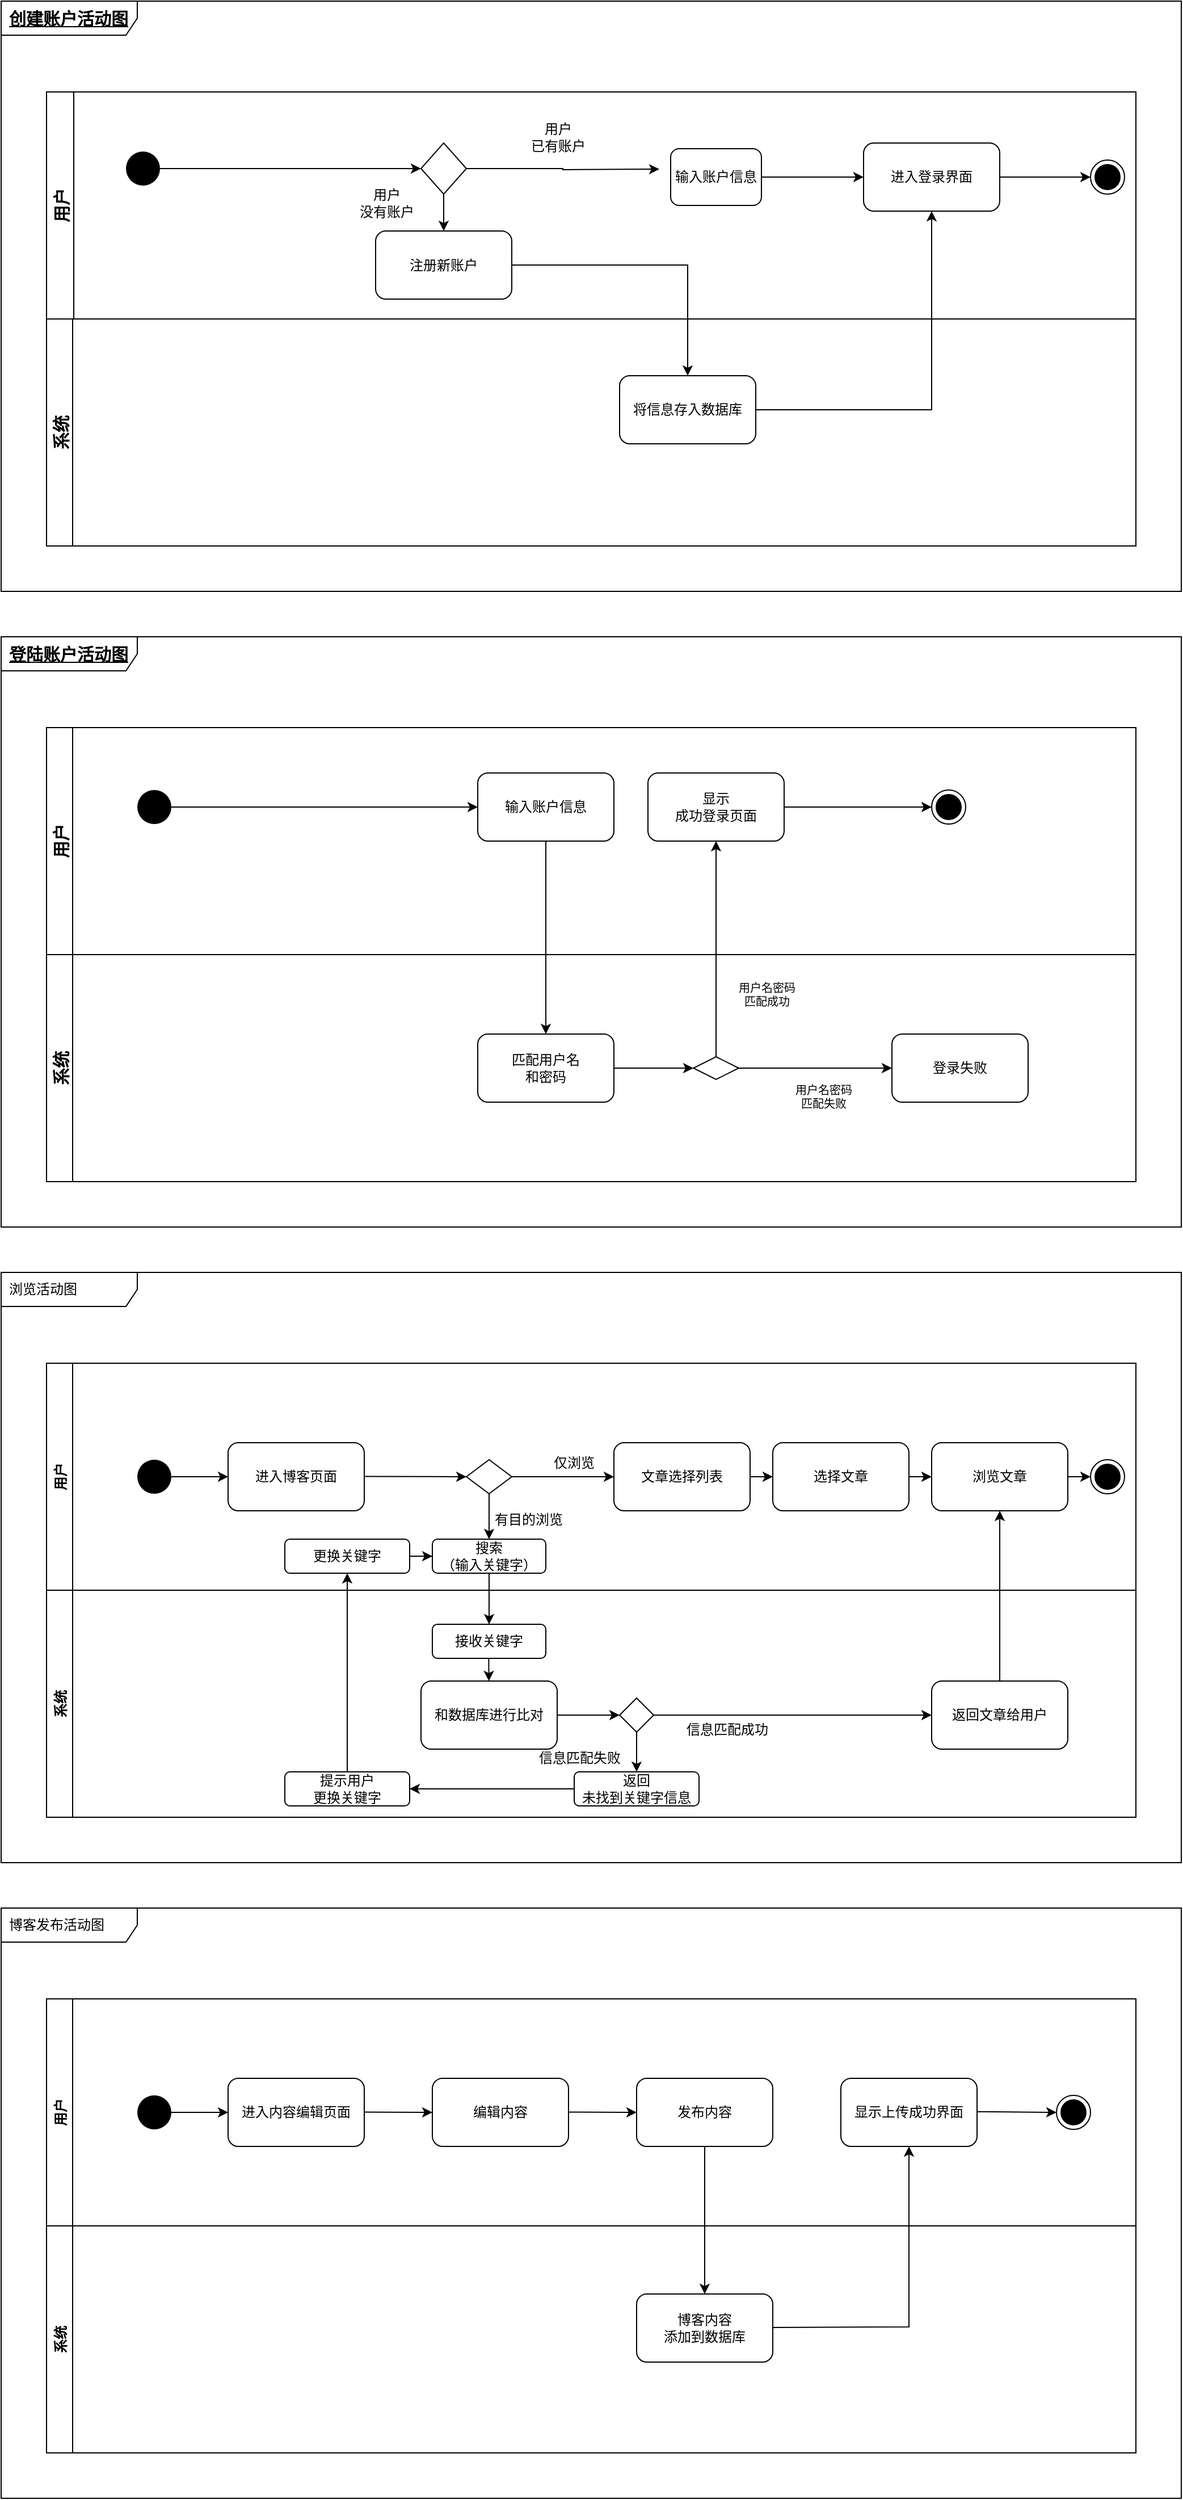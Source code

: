<mxfile version="18.0.7" type="device" pages="2"><diagram id="VyOUuFxo-4NVgqY9Qghv" name="Page-1"><mxGraphModel dx="-64" dy="1901" grid="1" gridSize="10" guides="1" tooltips="1" connect="1" arrows="1" fold="1" page="1" pageScale="1" pageWidth="850" pageHeight="1100" math="0" shadow="0"><root><mxCell id="0"/><mxCell id="1" parent="0"/><mxCell id="5uQV9UeN7LHkwGVn9AdT-33" value="浏览活动图" style="shape=umlFrame;whiteSpace=wrap;html=1;width=120;height=30;boundedLbl=1;verticalAlign=middle;align=left;spacingLeft=5;" parent="1" vertex="1"><mxGeometry x="1120" y="1080" width="1040" height="520" as="geometry"/></mxCell><mxCell id="mzjbOrU-5TcgiReOGmap-36" value="&lt;span style=&quot;font-weight: 700; text-align: center; text-decoration-line: underline;&quot;&gt;登陆账户活动图&lt;/span&gt;" style="shape=umlFrame;whiteSpace=wrap;html=1;width=120;height=30;boundedLbl=1;verticalAlign=middle;align=left;spacingLeft=5;fontSize=15;fillColor=none;" parent="1" vertex="1"><mxGeometry x="1120" y="520" width="1040" height="520" as="geometry"/></mxCell><mxCell id="mzjbOrU-5TcgiReOGmap-33" value="&lt;span style=&quot;font-weight: 700; text-align: center; text-decoration-line: underline;&quot;&gt;创建账户活动图&lt;/span&gt;" style="shape=umlFrame;whiteSpace=wrap;html=1;width=120;height=30;boundedLbl=1;verticalAlign=middle;align=left;spacingLeft=5;fontSize=15;fillColor=none;" parent="1" vertex="1"><mxGeometry x="1120" y="-40" width="1040" height="520" as="geometry"/></mxCell><mxCell id="5uQV9UeN7LHkwGVn9AdT-32" value="博客发布活动图" style="shape=umlFrame;whiteSpace=wrap;html=1;width=120;height=30;boundedLbl=1;verticalAlign=middle;align=left;spacingLeft=5;" parent="1" vertex="1"><mxGeometry x="1120" y="1640" width="1040" height="520" as="geometry"/></mxCell><mxCell id="5uQV9UeN7LHkwGVn9AdT-8" value="用户" style="swimlane;horizontal=0;" parent="1" vertex="1"><mxGeometry x="1160" y="1720" width="960" height="200" as="geometry"/></mxCell><mxCell id="5uQV9UeN7LHkwGVn9AdT-9" value="" style="ellipse;fillColor=#000000;strokeColor=none;" parent="5uQV9UeN7LHkwGVn9AdT-8" vertex="1"><mxGeometry x="80" y="85" width="30" height="30" as="geometry"/></mxCell><mxCell id="5uQV9UeN7LHkwGVn9AdT-14" value="进入内容编辑页面" style="rounded=1;whiteSpace=wrap;html=1;" parent="5uQV9UeN7LHkwGVn9AdT-8" vertex="1"><mxGeometry x="160" y="70" width="120" height="60" as="geometry"/></mxCell><mxCell id="5uQV9UeN7LHkwGVn9AdT-15" value="编辑内容&lt;span style=&quot;color: rgba(0, 0, 0, 0); font-family: monospace; font-size: 0px; text-align: start;&quot;&gt;%3CmxGraphModel%3E%3Croot%3E%3CmxCell%20id%3D%220%22%2F%3E%3CmxCell%20id%3D%221%22%20parent%3D%220%22%2F%3E%3CmxCell%20id%3D%222%22%20value%3D%22%E8%BF%9B%E5%85%A5%E7%BC%96%E8%BE%91%E9%A1%B5%E9%9D%A2%22%20style%3D%22rounded%3D1%3BwhiteSpace%3Dwrap%3Bhtml%3D1%3B%22%20vertex%3D%221%22%20parent%3D%221%22%3E%3CmxGeometry%20x%3D%22240%22%20y%3D%22270%22%20width%3D%22120%22%20height%3D%2260%22%20as%3D%22geometry%22%2F%3E%3C%2FmxCell%3E%3C%2Froot%3E%3C%2FmxGraphModel%3E&lt;/span&gt;" style="rounded=1;whiteSpace=wrap;html=1;" parent="5uQV9UeN7LHkwGVn9AdT-8" vertex="1"><mxGeometry x="340" y="70" width="120" height="60" as="geometry"/></mxCell><mxCell id="5uQV9UeN7LHkwGVn9AdT-16" value="发布内容" style="rounded=1;whiteSpace=wrap;html=1;" parent="5uQV9UeN7LHkwGVn9AdT-8" vertex="1"><mxGeometry x="520" y="70" width="120" height="60" as="geometry"/></mxCell><mxCell id="5uQV9UeN7LHkwGVn9AdT-18" value="显示上传成功界面" style="rounded=1;whiteSpace=wrap;html=1;" parent="5uQV9UeN7LHkwGVn9AdT-8" vertex="1"><mxGeometry x="700" y="70" width="120" height="60" as="geometry"/></mxCell><mxCell id="5uQV9UeN7LHkwGVn9AdT-21" value="" style="endArrow=classic;html=1;rounded=0;exitX=1;exitY=0.5;exitDx=0;exitDy=0;entryX=0;entryY=0.5;entryDx=0;entryDy=0;" parent="5uQV9UeN7LHkwGVn9AdT-8" target="5uQV9UeN7LHkwGVn9AdT-15" edge="1"><mxGeometry width="50" height="50" relative="1" as="geometry"><mxPoint x="280" y="99.76" as="sourcePoint"/><mxPoint x="330" y="99.76" as="targetPoint"/></mxGeometry></mxCell><mxCell id="5uQV9UeN7LHkwGVn9AdT-23" value="" style="endArrow=classic;html=1;rounded=0;exitX=1;exitY=0.5;exitDx=0;exitDy=0;entryX=0;entryY=0.5;entryDx=0;entryDy=0;" parent="5uQV9UeN7LHkwGVn9AdT-8" target="5uQV9UeN7LHkwGVn9AdT-16" edge="1"><mxGeometry width="50" height="50" relative="1" as="geometry"><mxPoint x="460" y="99.76" as="sourcePoint"/><mxPoint x="510" y="99.76" as="targetPoint"/></mxGeometry></mxCell><mxCell id="5uQV9UeN7LHkwGVn9AdT-27" value="" style="ellipse;html=1;shape=endState;fillColor=#000000;strokeColor=#000000;" parent="5uQV9UeN7LHkwGVn9AdT-8" vertex="1"><mxGeometry x="890" y="85" width="30" height="30" as="geometry"/></mxCell><mxCell id="5uQV9UeN7LHkwGVn9AdT-28" value="" style="endArrow=classic;html=1;rounded=0;exitX=1;exitY=0.5;exitDx=0;exitDy=0;entryX=0;entryY=0.5;entryDx=0;entryDy=0;" parent="5uQV9UeN7LHkwGVn9AdT-8" target="5uQV9UeN7LHkwGVn9AdT-27" edge="1"><mxGeometry width="50" height="50" relative="1" as="geometry"><mxPoint x="820" y="99.33" as="sourcePoint"/><mxPoint x="880" y="99.57" as="targetPoint"/></mxGeometry></mxCell><mxCell id="5uQV9UeN7LHkwGVn9AdT-19" value="" style="endArrow=classic;html=1;rounded=0;exitX=1;exitY=0.5;exitDx=0;exitDy=0;entryX=0;entryY=0.5;entryDx=0;entryDy=0;" parent="5uQV9UeN7LHkwGVn9AdT-8" source="5uQV9UeN7LHkwGVn9AdT-9" target="5uQV9UeN7LHkwGVn9AdT-14" edge="1"><mxGeometry width="50" height="50" relative="1" as="geometry"><mxPoint x="400" y="185" as="sourcePoint"/><mxPoint x="150" y="85" as="targetPoint"/></mxGeometry></mxCell><mxCell id="5uQV9UeN7LHkwGVn9AdT-10" value="系统" style="swimlane;horizontal=0;" parent="1" vertex="1"><mxGeometry x="1160" y="1920" width="960" height="200" as="geometry"/></mxCell><mxCell id="5uQV9UeN7LHkwGVn9AdT-17" value="博客内容&lt;br&gt;添加到数据库" style="rounded=1;whiteSpace=wrap;html=1;" parent="5uQV9UeN7LHkwGVn9AdT-10" vertex="1"><mxGeometry x="520" y="60" width="120" height="60" as="geometry"/></mxCell><mxCell id="5uQV9UeN7LHkwGVn9AdT-26" value="" style="endArrow=classic;html=1;rounded=0;exitX=1;exitY=0.5;exitDx=0;exitDy=0;entryX=0.5;entryY=1;entryDx=0;entryDy=0;" parent="5uQV9UeN7LHkwGVn9AdT-10" target="5uQV9UeN7LHkwGVn9AdT-18" edge="1"><mxGeometry width="50" height="50" relative="1" as="geometry"><mxPoint x="640" y="89.47" as="sourcePoint"/><mxPoint x="700" y="89.71" as="targetPoint"/><Array as="points"><mxPoint x="760" y="89"/></Array></mxGeometry></mxCell><mxCell id="5uQV9UeN7LHkwGVn9AdT-24" value="" style="endArrow=classic;html=1;rounded=0;exitX=0.5;exitY=1;exitDx=0;exitDy=0;entryX=0.5;entryY=0;entryDx=0;entryDy=0;" parent="1" source="5uQV9UeN7LHkwGVn9AdT-16" target="5uQV9UeN7LHkwGVn9AdT-17" edge="1"><mxGeometry width="50" height="50" relative="1" as="geometry"><mxPoint x="1690" y="1865" as="sourcePoint"/><mxPoint x="1730" y="1925" as="targetPoint"/></mxGeometry></mxCell><mxCell id="5uQV9UeN7LHkwGVn9AdT-34" value="用户" style="swimlane;horizontal=0;" parent="1" vertex="1"><mxGeometry x="1160" y="1160" width="960" height="200" as="geometry"/></mxCell><mxCell id="5uQV9UeN7LHkwGVn9AdT-35" value="" style="ellipse;fillColor=#000000;strokeColor=none;" parent="5uQV9UeN7LHkwGVn9AdT-34" vertex="1"><mxGeometry x="80" y="85" width="30" height="30" as="geometry"/></mxCell><mxCell id="5uQV9UeN7LHkwGVn9AdT-36" value="进入博客页面" style="rounded=1;whiteSpace=wrap;html=1;" parent="5uQV9UeN7LHkwGVn9AdT-34" vertex="1"><mxGeometry x="160" y="70" width="120" height="60" as="geometry"/></mxCell><mxCell id="5uQV9UeN7LHkwGVn9AdT-38" value="浏览文章" style="rounded=1;whiteSpace=wrap;html=1;" parent="5uQV9UeN7LHkwGVn9AdT-34" vertex="1"><mxGeometry x="780" y="70" width="120" height="60" as="geometry"/></mxCell><mxCell id="5uQV9UeN7LHkwGVn9AdT-40" value="" style="endArrow=classic;html=1;rounded=0;exitX=1;exitY=0.5;exitDx=0;exitDy=0;entryX=0;entryY=0.5;entryDx=0;entryDy=0;" parent="5uQV9UeN7LHkwGVn9AdT-34" target="5uQV9UeN7LHkwGVn9AdT-49" edge="1"><mxGeometry width="50" height="50" relative="1" as="geometry"><mxPoint x="280" y="99.76" as="sourcePoint"/><mxPoint x="340" y="100" as="targetPoint"/></mxGeometry></mxCell><mxCell id="5uQV9UeN7LHkwGVn9AdT-42" value="" style="ellipse;html=1;shape=endState;fillColor=#000000;strokeColor=#000000;" parent="5uQV9UeN7LHkwGVn9AdT-34" vertex="1"><mxGeometry x="920" y="85" width="30" height="30" as="geometry"/></mxCell><mxCell id="5uQV9UeN7LHkwGVn9AdT-43" value="" style="endArrow=classic;html=1;rounded=0;exitX=1;exitY=0.5;exitDx=0;exitDy=0;entryX=0;entryY=0.5;entryDx=0;entryDy=0;" parent="5uQV9UeN7LHkwGVn9AdT-34" source="5uQV9UeN7LHkwGVn9AdT-38" target="5uQV9UeN7LHkwGVn9AdT-42" edge="1"><mxGeometry width="50" height="50" relative="1" as="geometry"><mxPoint x="820" y="99.33" as="sourcePoint"/><mxPoint x="880" y="99.57" as="targetPoint"/></mxGeometry></mxCell><mxCell id="5uQV9UeN7LHkwGVn9AdT-49" value="" style="rhombus;" parent="5uQV9UeN7LHkwGVn9AdT-34" vertex="1"><mxGeometry x="370" y="85" width="40" height="30" as="geometry"/></mxCell><mxCell id="5uQV9UeN7LHkwGVn9AdT-50" value="仅浏览" style="text;html=1;strokeColor=none;fillColor=none;align=center;verticalAlign=middle;whiteSpace=wrap;rounded=0;" parent="5uQV9UeN7LHkwGVn9AdT-34" vertex="1"><mxGeometry x="430" y="80" width="70" height="15" as="geometry"/></mxCell><mxCell id="5uQV9UeN7LHkwGVn9AdT-53" value="有目的浏览" style="text;html=1;strokeColor=none;fillColor=none;align=center;verticalAlign=middle;whiteSpace=wrap;rounded=0;" parent="5uQV9UeN7LHkwGVn9AdT-34" vertex="1"><mxGeometry x="390" y="130" width="70" height="15" as="geometry"/></mxCell><mxCell id="5uQV9UeN7LHkwGVn9AdT-52" value="搜索&lt;br&gt;（输入关键字）" style="rounded=1;whiteSpace=wrap;html=1;" parent="5uQV9UeN7LHkwGVn9AdT-34" vertex="1"><mxGeometry x="340" y="155" width="100" height="30" as="geometry"/></mxCell><mxCell id="5uQV9UeN7LHkwGVn9AdT-57" value="" style="endArrow=classic;html=1;rounded=0;exitX=0.5;exitY=1;exitDx=0;exitDy=0;startArrow=none;entryX=0.5;entryY=0;entryDx=0;entryDy=0;" parent="5uQV9UeN7LHkwGVn9AdT-34" source="5uQV9UeN7LHkwGVn9AdT-49" target="5uQV9UeN7LHkwGVn9AdT-52" edge="1"><mxGeometry width="50" height="50" relative="1" as="geometry"><mxPoint x="389.33" y="130" as="sourcePoint"/><mxPoint x="389" y="145" as="targetPoint"/></mxGeometry></mxCell><mxCell id="8PAccev4c5ejMQWysNrV-1" value="文章选择列表" style="rounded=1;whiteSpace=wrap;html=1;" parent="5uQV9UeN7LHkwGVn9AdT-34" vertex="1"><mxGeometry x="500" y="70" width="120" height="60" as="geometry"/></mxCell><mxCell id="5uQV9UeN7LHkwGVn9AdT-47" value="" style="endArrow=classic;html=1;rounded=0;exitX=1;exitY=0.5;exitDx=0;exitDy=0;entryX=0;entryY=0.5;entryDx=0;entryDy=0;" parent="5uQV9UeN7LHkwGVn9AdT-34" source="5uQV9UeN7LHkwGVn9AdT-35" target="5uQV9UeN7LHkwGVn9AdT-36" edge="1"><mxGeometry width="50" height="50" relative="1" as="geometry"><mxPoint x="400" y="185" as="sourcePoint"/><mxPoint x="150" y="85" as="targetPoint"/></mxGeometry></mxCell><mxCell id="8PAccev4c5ejMQWysNrV-6" style="edgeStyle=orthogonalEdgeStyle;rounded=0;orthogonalLoop=1;jettySize=auto;html=1;" parent="5uQV9UeN7LHkwGVn9AdT-34" source="5uQV9UeN7LHkwGVn9AdT-83" target="5uQV9UeN7LHkwGVn9AdT-52" edge="1"><mxGeometry relative="1" as="geometry"/></mxCell><mxCell id="5uQV9UeN7LHkwGVn9AdT-83" value="更换关键字" style="rounded=1;whiteSpace=wrap;html=1;" parent="5uQV9UeN7LHkwGVn9AdT-34" vertex="1"><mxGeometry x="210" y="155" width="110" height="30" as="geometry"/></mxCell><mxCell id="mcRw-gzGUmot6vl-p1k1-1" value="" style="endArrow=classic;html=1;rounded=0;entryX=0;entryY=0.5;entryDx=0;entryDy=0;exitX=1;exitY=0.5;exitDx=0;exitDy=0;" edge="1" parent="5uQV9UeN7LHkwGVn9AdT-34" source="5uQV9UeN7LHkwGVn9AdT-49" target="8PAccev4c5ejMQWysNrV-1"><mxGeometry width="50" height="50" relative="1" as="geometry"><mxPoint x="480" y="180" as="sourcePoint"/><mxPoint x="520" y="130" as="targetPoint"/></mxGeometry></mxCell><mxCell id="5uQV9UeN7LHkwGVn9AdT-44" value="系统" style="swimlane;horizontal=0;" parent="1" vertex="1"><mxGeometry x="1160" y="1360" width="960" height="200" as="geometry"/></mxCell><mxCell id="5uQV9UeN7LHkwGVn9AdT-45" value="返回文章给用户" style="rounded=1;whiteSpace=wrap;html=1;" parent="5uQV9UeN7LHkwGVn9AdT-44" vertex="1"><mxGeometry x="780" y="80" width="120" height="60" as="geometry"/></mxCell><mxCell id="5uQV9UeN7LHkwGVn9AdT-54" value="和数据库进行比对" style="rounded=1;whiteSpace=wrap;html=1;" parent="5uQV9UeN7LHkwGVn9AdT-44" vertex="1"><mxGeometry x="330" y="80" width="120" height="60" as="geometry"/></mxCell><mxCell id="5uQV9UeN7LHkwGVn9AdT-56" value="接收关键字" style="rounded=1;whiteSpace=wrap;html=1;" parent="5uQV9UeN7LHkwGVn9AdT-44" vertex="1"><mxGeometry x="340" y="30" width="100" height="30" as="geometry"/></mxCell><mxCell id="5uQV9UeN7LHkwGVn9AdT-58" value="" style="endArrow=classic;html=1;rounded=0;exitX=0.5;exitY=1;exitDx=0;exitDy=0;startArrow=none;" parent="5uQV9UeN7LHkwGVn9AdT-44" target="5uQV9UeN7LHkwGVn9AdT-54" edge="1"><mxGeometry width="50" height="50" relative="1" as="geometry"><mxPoint x="389.67" y="60" as="sourcePoint"/><mxPoint x="389.67" y="100" as="targetPoint"/></mxGeometry></mxCell><mxCell id="5uQV9UeN7LHkwGVn9AdT-59" value="" style="endArrow=classic;html=1;rounded=0;exitX=1;exitY=0.5;exitDx=0;exitDy=0;entryX=0;entryY=0.5;entryDx=0;entryDy=0;" parent="5uQV9UeN7LHkwGVn9AdT-44" target="5uQV9UeN7LHkwGVn9AdT-62" edge="1"><mxGeometry width="50" height="50" relative="1" as="geometry"><mxPoint x="450" y="110.0" as="sourcePoint"/><mxPoint x="490" y="109.62" as="targetPoint"/></mxGeometry></mxCell><mxCell id="8PAccev4c5ejMQWysNrV-3" style="edgeStyle=orthogonalEdgeStyle;rounded=0;orthogonalLoop=1;jettySize=auto;html=1;" parent="5uQV9UeN7LHkwGVn9AdT-44" source="5uQV9UeN7LHkwGVn9AdT-62" target="5uQV9UeN7LHkwGVn9AdT-75" edge="1"><mxGeometry relative="1" as="geometry"/></mxCell><mxCell id="5uQV9UeN7LHkwGVn9AdT-62" value="" style="rhombus;" parent="5uQV9UeN7LHkwGVn9AdT-44" vertex="1"><mxGeometry x="505" y="95" width="30" height="30" as="geometry"/></mxCell><mxCell id="5uQV9UeN7LHkwGVn9AdT-72" value="信息匹配成功" style="text;html=1;strokeColor=none;fillColor=none;align=center;verticalAlign=middle;whiteSpace=wrap;rounded=0;" parent="5uQV9UeN7LHkwGVn9AdT-44" vertex="1"><mxGeometry x="560" y="115" width="80" height="15" as="geometry"/></mxCell><mxCell id="8PAccev4c5ejMQWysNrV-4" style="edgeStyle=orthogonalEdgeStyle;rounded=0;orthogonalLoop=1;jettySize=auto;html=1;" parent="5uQV9UeN7LHkwGVn9AdT-44" source="5uQV9UeN7LHkwGVn9AdT-75" target="5uQV9UeN7LHkwGVn9AdT-80" edge="1"><mxGeometry relative="1" as="geometry"/></mxCell><mxCell id="5uQV9UeN7LHkwGVn9AdT-75" value="返回&lt;br&gt;未找到关键字信息" style="rounded=1;whiteSpace=wrap;html=1;" parent="5uQV9UeN7LHkwGVn9AdT-44" vertex="1"><mxGeometry x="465" y="160" width="110" height="30" as="geometry"/></mxCell><mxCell id="5uQV9UeN7LHkwGVn9AdT-76" value="" style="endArrow=classic;html=1;rounded=0;exitX=1;exitY=0.5;exitDx=0;exitDy=0;entryX=0;entryY=0.5;entryDx=0;entryDy=0;" parent="5uQV9UeN7LHkwGVn9AdT-44" source="5uQV9UeN7LHkwGVn9AdT-62" target="5uQV9UeN7LHkwGVn9AdT-45" edge="1"><mxGeometry width="50" height="50" relative="1" as="geometry"><mxPoint x="550" y="140.38" as="sourcePoint"/><mxPoint x="590" y="140" as="targetPoint"/></mxGeometry></mxCell><mxCell id="5uQV9UeN7LHkwGVn9AdT-77" value="信息匹配失败" style="text;html=1;strokeColor=none;fillColor=none;align=center;verticalAlign=middle;whiteSpace=wrap;rounded=0;" parent="5uQV9UeN7LHkwGVn9AdT-44" vertex="1"><mxGeometry x="430" y="140" width="80" height="15" as="geometry"/></mxCell><mxCell id="5uQV9UeN7LHkwGVn9AdT-80" value="提示用户&lt;br&gt;更换关键字" style="rounded=1;whiteSpace=wrap;html=1;" parent="5uQV9UeN7LHkwGVn9AdT-44" vertex="1"><mxGeometry x="210" y="160" width="110" height="30" as="geometry"/></mxCell><mxCell id="5uQV9UeN7LHkwGVn9AdT-51" value="" style="endArrow=classic;html=1;rounded=0;exitX=0.5;exitY=1;exitDx=0;exitDy=0;startArrow=none;entryX=0.5;entryY=0;entryDx=0;entryDy=0;" parent="1" source="5uQV9UeN7LHkwGVn9AdT-52" target="5uQV9UeN7LHkwGVn9AdT-56" edge="1"><mxGeometry width="50" height="50" relative="1" as="geometry"><mxPoint x="1539.09" y="1275" as="sourcePoint"/><mxPoint x="1539" y="1370" as="targetPoint"/></mxGeometry></mxCell><mxCell id="5uQV9UeN7LHkwGVn9AdT-60" value="" style="endArrow=classic;html=1;rounded=0;exitX=0.5;exitY=0;exitDx=0;exitDy=0;startArrow=none;entryX=0.5;entryY=1;entryDx=0;entryDy=0;" parent="1" source="5uQV9UeN7LHkwGVn9AdT-45" target="5uQV9UeN7LHkwGVn9AdT-38" edge="1"><mxGeometry width="50" height="50" relative="1" as="geometry"><mxPoint x="1549.67" y="1410.0" as="sourcePoint"/><mxPoint x="1549.884" y="1465.0" as="targetPoint"/></mxGeometry></mxCell><mxCell id="mzjbOrU-5TcgiReOGmap-18" value="用户" style="swimlane;horizontal=0;fontSize=15;fillColor=none;startSize=24;" parent="1" vertex="1"><mxGeometry x="1160" y="40" width="960" height="200" as="geometry"/></mxCell><mxCell id="8PAccev4c5ejMQWysNrV-35" style="edgeStyle=orthogonalEdgeStyle;rounded=0;orthogonalLoop=1;jettySize=auto;html=1;entryX=0;entryY=0.5;entryDx=0;entryDy=0;" parent="mzjbOrU-5TcgiReOGmap-18" source="mzjbOrU-5TcgiReOGmap-19" target="mzjbOrU-5TcgiReOGmap-20" edge="1"><mxGeometry relative="1" as="geometry"/></mxCell><mxCell id="mzjbOrU-5TcgiReOGmap-19" value="" style="ellipse;fillColor=#000000;strokeColor=none;fontSize=16;" parent="mzjbOrU-5TcgiReOGmap-18" vertex="1"><mxGeometry x="70" y="52.5" width="30" height="30" as="geometry"/></mxCell><mxCell id="mzjbOrU-5TcgiReOGmap-20" value="" style="rhombus;whiteSpace=wrap;html=1;fontSize=16;fillColor=none;" parent="mzjbOrU-5TcgiReOGmap-18" vertex="1"><mxGeometry x="330" y="45" width="40" height="45" as="geometry"/></mxCell><mxCell id="mzjbOrU-5TcgiReOGmap-25" value="用户&lt;br&gt;没有账户" style="text;html=1;strokeColor=none;fillColor=none;align=center;verticalAlign=middle;whiteSpace=wrap;rounded=0;fontSize=12;" parent="mzjbOrU-5TcgiReOGmap-18" vertex="1"><mxGeometry x="270" y="82.5" width="60" height="30" as="geometry"/></mxCell><mxCell id="mzjbOrU-5TcgiReOGmap-29" value="" style="ellipse;html=1;shape=endState;fillColor=#000000;strokeColor=#000000;fontSize=12;" parent="mzjbOrU-5TcgiReOGmap-18" vertex="1"><mxGeometry x="920" y="60" width="30" height="30" as="geometry"/></mxCell><mxCell id="8PAccev4c5ejMQWysNrV-73" style="edgeStyle=orthogonalEdgeStyle;rounded=0;orthogonalLoop=1;jettySize=auto;html=1;entryX=0;entryY=0.5;entryDx=0;entryDy=0;" parent="mzjbOrU-5TcgiReOGmap-18" source="8PAccev4c5ejMQWysNrV-59" target="mzjbOrU-5TcgiReOGmap-29" edge="1"><mxGeometry relative="1" as="geometry"/></mxCell><mxCell id="8PAccev4c5ejMQWysNrV-59" value="进入登录界面" style="rounded=1;whiteSpace=wrap;html=1;" parent="mzjbOrU-5TcgiReOGmap-18" vertex="1"><mxGeometry x="720" y="45" width="120" height="60" as="geometry"/></mxCell><mxCell id="8PAccev4c5ejMQWysNrV-33" value="注册新账户" style="rounded=1;whiteSpace=wrap;html=1;" parent="mzjbOrU-5TcgiReOGmap-18" vertex="1"><mxGeometry x="290" y="122.5" width="120" height="60" as="geometry"/></mxCell><mxCell id="8PAccev4c5ejMQWysNrV-69" style="edgeStyle=orthogonalEdgeStyle;rounded=0;orthogonalLoop=1;jettySize=auto;html=1;" parent="mzjbOrU-5TcgiReOGmap-18" source="mzjbOrU-5TcgiReOGmap-20" edge="1"><mxGeometry relative="1" as="geometry"><Array as="points"/><mxPoint x="540" y="68" as="targetPoint"/></mxGeometry></mxCell><mxCell id="mcRw-gzGUmot6vl-p1k1-6" value="" style="endArrow=classic;html=1;rounded=0;exitX=0.5;exitY=1;exitDx=0;exitDy=0;entryX=0.5;entryY=0;entryDx=0;entryDy=0;" edge="1" parent="mzjbOrU-5TcgiReOGmap-18" source="mzjbOrU-5TcgiReOGmap-20" target="8PAccev4c5ejMQWysNrV-33"><mxGeometry width="50" height="50" relative="1" as="geometry"><mxPoint x="330" y="190" as="sourcePoint"/><mxPoint x="380" y="140" as="targetPoint"/></mxGeometry></mxCell><mxCell id="mzjbOrU-5TcgiReOGmap-32" value="系统" style="swimlane;horizontal=0;fontSize=15;fillColor=none;" parent="1" vertex="1"><mxGeometry x="1160" y="240" width="960" height="200" as="geometry"/></mxCell><mxCell id="8PAccev4c5ejMQWysNrV-65" value="将信息存入数据库" style="rounded=1;whiteSpace=wrap;html=1;" parent="mzjbOrU-5TcgiReOGmap-32" vertex="1"><mxGeometry x="505" y="50" width="120" height="60" as="geometry"/></mxCell><mxCell id="mzjbOrU-5TcgiReOGmap-34" value="用户" style="swimlane;horizontal=0;fontSize=15;fillColor=none;startSize=23;" parent="1" vertex="1"><mxGeometry x="1160" y="600" width="960" height="200" as="geometry"/></mxCell><mxCell id="8PAccev4c5ejMQWysNrV-15" style="edgeStyle=orthogonalEdgeStyle;rounded=0;orthogonalLoop=1;jettySize=auto;html=1;" parent="mzjbOrU-5TcgiReOGmap-34" source="mzjbOrU-5TcgiReOGmap-4" target="8PAccev4c5ejMQWysNrV-11" edge="1"><mxGeometry relative="1" as="geometry"/></mxCell><mxCell id="mzjbOrU-5TcgiReOGmap-4" value="" style="ellipse;fillColor=#000000;strokeColor=none;fontSize=16;" parent="mzjbOrU-5TcgiReOGmap-34" vertex="1"><mxGeometry x="80" y="55" width="30" height="30" as="geometry"/></mxCell><mxCell id="mzjbOrU-5TcgiReOGmap-10" value="" style="ellipse;html=1;shape=endState;fillColor=#000000;strokeColor=#000000;fontSize=12;" parent="mzjbOrU-5TcgiReOGmap-34" vertex="1"><mxGeometry x="780" y="55" width="30" height="30" as="geometry"/></mxCell><mxCell id="8PAccev4c5ejMQWysNrV-11" value="输入账户信息" style="rounded=1;whiteSpace=wrap;html=1;" parent="mzjbOrU-5TcgiReOGmap-34" vertex="1"><mxGeometry x="380" y="40" width="120" height="60" as="geometry"/></mxCell><mxCell id="8PAccev4c5ejMQWysNrV-25" style="edgeStyle=orthogonalEdgeStyle;rounded=0;orthogonalLoop=1;jettySize=auto;html=1;entryX=0;entryY=0.5;entryDx=0;entryDy=0;" parent="mzjbOrU-5TcgiReOGmap-34" source="8PAccev4c5ejMQWysNrV-12" target="mzjbOrU-5TcgiReOGmap-10" edge="1"><mxGeometry relative="1" as="geometry"/></mxCell><mxCell id="8PAccev4c5ejMQWysNrV-12" value="显示&lt;br&gt;成功登录页面&lt;span style=&quot;color: rgba(0, 0, 0, 0); font-family: monospace; font-size: 0px; text-align: start;&quot;&gt;%3CmxGraphModel%3E%3Croot%3E%3CmxCell%20id%3D%220%22%2F%3E%3CmxCell%20id%3D%221%22%20parent%3D%220%22%2F%3E%3CmxCell%20id%3D%222%22%20value%3D%22%E8%BE%93%E5%85%A5%E8%B4%A6%E6%88%B7%E4%BF%A1%E6%81%AF%22%20style%3D%22rounded%3D1%3BwhiteSpace%3Dwrap%3Bhtml%3D1%3B%22%20vertex%3D%221%22%20parent%3D%221%22%3E%3CmxGeometry%20x%3D%221300%22%20y%3D%22620%22%20width%3D%22120%22%20height%3D%2260%22%20as%3D%22geometry%22%2F%3E%3C%2FmxCell%3E%3C%2Froot%3E%3C%2FmxGraphModel%3E&lt;/span&gt;" style="rounded=1;whiteSpace=wrap;html=1;" parent="mzjbOrU-5TcgiReOGmap-34" vertex="1"><mxGeometry x="530" y="40" width="120" height="60" as="geometry"/></mxCell><mxCell id="8PAccev4c5ejMQWysNrV-7" style="edgeStyle=orthogonalEdgeStyle;rounded=0;orthogonalLoop=1;jettySize=auto;html=1;entryX=0.5;entryY=1;entryDx=0;entryDy=0;" parent="1" source="5uQV9UeN7LHkwGVn9AdT-80" target="5uQV9UeN7LHkwGVn9AdT-83" edge="1"><mxGeometry relative="1" as="geometry"/></mxCell><mxCell id="8PAccev4c5ejMQWysNrV-10" style="edgeStyle=orthogonalEdgeStyle;rounded=0;orthogonalLoop=1;jettySize=auto;html=1;" parent="1" source="8PAccev4c5ejMQWysNrV-8" target="5uQV9UeN7LHkwGVn9AdT-38" edge="1"><mxGeometry relative="1" as="geometry"/></mxCell><mxCell id="8PAccev4c5ejMQWysNrV-8" value="选择文章" style="rounded=1;whiteSpace=wrap;html=1;" parent="1" vertex="1"><mxGeometry x="1800" y="1230" width="120" height="60" as="geometry"/></mxCell><mxCell id="8PAccev4c5ejMQWysNrV-9" style="edgeStyle=orthogonalEdgeStyle;rounded=0;orthogonalLoop=1;jettySize=auto;html=1;entryX=0;entryY=0.5;entryDx=0;entryDy=0;" parent="1" source="8PAccev4c5ejMQWysNrV-1" target="8PAccev4c5ejMQWysNrV-8" edge="1"><mxGeometry relative="1" as="geometry"/></mxCell><mxCell id="mzjbOrU-5TcgiReOGmap-35" value="系统" style="swimlane;horizontal=0;fontSize=15;fillColor=none;" parent="1" vertex="1"><mxGeometry x="1160" y="800" width="960" height="200" as="geometry"/></mxCell><mxCell id="8PAccev4c5ejMQWysNrV-17" style="edgeStyle=orthogonalEdgeStyle;rounded=0;orthogonalLoop=1;jettySize=auto;html=1;" parent="mzjbOrU-5TcgiReOGmap-35" source="8PAccev4c5ejMQWysNrV-13" target="mzjbOrU-5TcgiReOGmap-15" edge="1"><mxGeometry relative="1" as="geometry"/></mxCell><mxCell id="8PAccev4c5ejMQWysNrV-13" value="匹配用户名&lt;br&gt;和密码" style="rounded=1;whiteSpace=wrap;html=1;" parent="mzjbOrU-5TcgiReOGmap-35" vertex="1"><mxGeometry x="380" y="70" width="120" height="60" as="geometry"/></mxCell><mxCell id="mzjbOrU-5TcgiReOGmap-15" value="" style="rhombus;whiteSpace=wrap;html=1;fontSize=15;fillColor=none;" parent="mzjbOrU-5TcgiReOGmap-35" vertex="1"><mxGeometry x="570" y="90" width="40" height="20" as="geometry"/></mxCell><mxCell id="mzjbOrU-5TcgiReOGmap-16" value="用户名密码&lt;br&gt;匹配成功" style="text;html=1;strokeColor=none;fillColor=none;align=center;verticalAlign=middle;whiteSpace=wrap;rounded=0;fontSize=10;" parent="mzjbOrU-5TcgiReOGmap-35" vertex="1"><mxGeometry x="600" y="20" width="70" height="30" as="geometry"/></mxCell><mxCell id="8PAccev4c5ejMQWysNrV-23" value="用户名密码&lt;br&gt;匹配失败" style="text;html=1;strokeColor=none;fillColor=none;align=center;verticalAlign=middle;whiteSpace=wrap;rounded=0;fontSize=10;" parent="mzjbOrU-5TcgiReOGmap-35" vertex="1"><mxGeometry x="650" y="110" width="70" height="30" as="geometry"/></mxCell><mxCell id="mcRw-gzGUmot6vl-p1k1-10" value="登录失败" style="rounded=1;whiteSpace=wrap;html=1;" vertex="1" parent="mzjbOrU-5TcgiReOGmap-35"><mxGeometry x="745" y="70" width="120" height="60" as="geometry"/></mxCell><mxCell id="mcRw-gzGUmot6vl-p1k1-12" value="" style="endArrow=classic;html=1;rounded=0;entryX=0;entryY=0.5;entryDx=0;entryDy=0;exitX=1;exitY=0.5;exitDx=0;exitDy=0;" edge="1" parent="mzjbOrU-5TcgiReOGmap-35" source="mzjbOrU-5TcgiReOGmap-15" target="mcRw-gzGUmot6vl-p1k1-10"><mxGeometry width="50" height="50" relative="1" as="geometry"><mxPoint x="680" y="-120" as="sourcePoint"/><mxPoint x="730" y="-170" as="targetPoint"/></mxGeometry></mxCell><mxCell id="8PAccev4c5ejMQWysNrV-18" style="edgeStyle=orthogonalEdgeStyle;rounded=0;orthogonalLoop=1;jettySize=auto;html=1;exitX=0.5;exitY=0;exitDx=0;exitDy=0;" parent="1" source="mzjbOrU-5TcgiReOGmap-15" target="8PAccev4c5ejMQWysNrV-12" edge="1"><mxGeometry relative="1" as="geometry"/></mxCell><mxCell id="8PAccev4c5ejMQWysNrV-22" style="edgeStyle=orthogonalEdgeStyle;rounded=0;orthogonalLoop=1;jettySize=auto;html=1;" parent="1" source="8PAccev4c5ejMQWysNrV-11" target="8PAccev4c5ejMQWysNrV-13" edge="1"><mxGeometry relative="1" as="geometry"/></mxCell><mxCell id="mzjbOrU-5TcgiReOGmap-23" value="用户&lt;br&gt;已有账户" style="text;html=1;strokeColor=none;fillColor=none;align=center;verticalAlign=middle;whiteSpace=wrap;rounded=0;fontSize=12;" parent="1" vertex="1"><mxGeometry x="1580" y="60" width="62" height="40" as="geometry"/></mxCell><mxCell id="8PAccev4c5ejMQWysNrV-67" style="edgeStyle=orthogonalEdgeStyle;rounded=0;orthogonalLoop=1;jettySize=auto;html=1;entryX=0.5;entryY=0;entryDx=0;entryDy=0;exitX=1;exitY=0.5;exitDx=0;exitDy=0;" parent="1" source="8PAccev4c5ejMQWysNrV-33" target="8PAccev4c5ejMQWysNrV-65" edge="1"><mxGeometry relative="1" as="geometry"><mxPoint x="1530" y="222.5" as="sourcePoint"/></mxGeometry></mxCell><mxCell id="8PAccev4c5ejMQWysNrV-71" style="edgeStyle=orthogonalEdgeStyle;rounded=0;orthogonalLoop=1;jettySize=auto;html=1;entryX=0.5;entryY=1;entryDx=0;entryDy=0;exitX=1;exitY=0.5;exitDx=0;exitDy=0;" parent="1" source="8PAccev4c5ejMQWysNrV-65" target="8PAccev4c5ejMQWysNrV-59" edge="1"><mxGeometry relative="1" as="geometry"><mxPoint x="1890" y="340" as="sourcePoint"/></mxGeometry></mxCell><mxCell id="mcRw-gzGUmot6vl-p1k1-7" value="输入账户信息" style="rounded=1;whiteSpace=wrap;html=1;" vertex="1" parent="1"><mxGeometry x="1710" y="90" width="80" height="50" as="geometry"/></mxCell><mxCell id="mcRw-gzGUmot6vl-p1k1-8" value="" style="endArrow=classic;html=1;rounded=0;entryX=0;entryY=0.5;entryDx=0;entryDy=0;" edge="1" parent="1" source="mcRw-gzGUmot6vl-p1k1-7" target="8PAccev4c5ejMQWysNrV-59"><mxGeometry width="50" height="50" relative="1" as="geometry"><mxPoint x="1770" y="220" as="sourcePoint"/><mxPoint x="1820" y="170" as="targetPoint"/></mxGeometry></mxCell></root></mxGraphModel></diagram><diagram id="-O2mWcz9teX19fr3cF-D" name="Page-2"><mxGraphModel dx="1042" dy="801" grid="1" gridSize="10" guides="1" tooltips="1" connect="1" arrows="1" fold="1" page="1" pageScale="1" pageWidth="827" pageHeight="1169" math="0" shadow="0"><root><mxCell id="0"/><mxCell id="1" parent="0"/></root></mxGraphModel></diagram></mxfile>